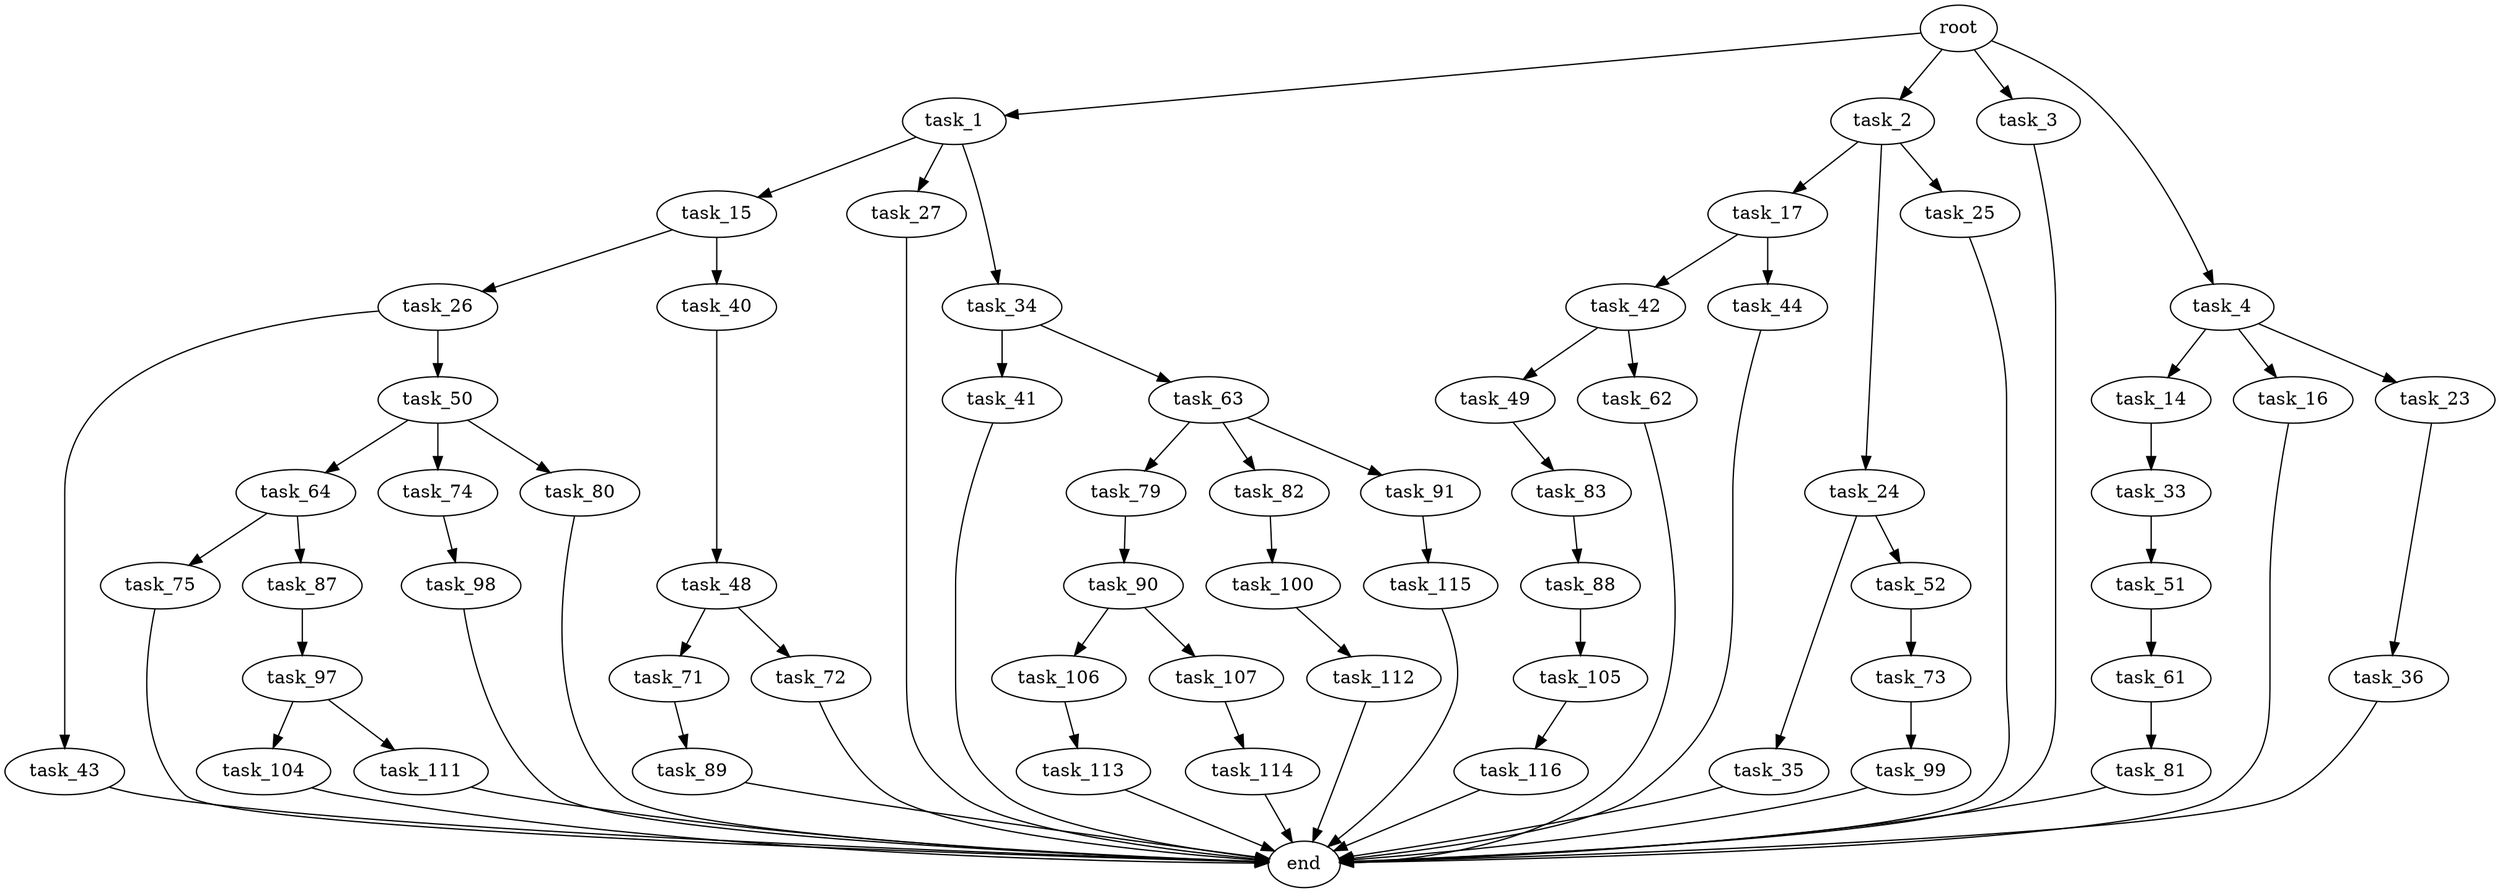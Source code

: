 digraph G {
  root [size="0.000000"];
  task_1 [size="141863554164.000000"];
  task_2 [size="549755813888.000000"];
  task_3 [size="87849442903.000000"];
  task_4 [size="437302586200.000000"];
  task_15 [size="213040859518.000000"];
  task_27 [size="68719476736.000000"];
  task_34 [size="413004339218.000000"];
  task_17 [size="549755813888.000000"];
  task_24 [size="249017505143.000000"];
  task_25 [size="68719476736.000000"];
  end [size="0.000000"];
  task_14 [size="17219001187.000000"];
  task_16 [size="1405203115.000000"];
  task_23 [size="17939963989.000000"];
  task_33 [size="579207584787.000000"];
  task_26 [size="8589934592.000000"];
  task_40 [size="134217728000.000000"];
  task_42 [size="1490409855.000000"];
  task_44 [size="282060207732.000000"];
  task_36 [size="369039174486.000000"];
  task_35 [size="28991029248.000000"];
  task_52 [size="1420274587.000000"];
  task_43 [size="68719476736.000000"];
  task_50 [size="1073741824000.000000"];
  task_51 [size="25237664841.000000"];
  task_41 [size="1073741824000.000000"];
  task_63 [size="1073741824000.000000"];
  task_48 [size="223116161093.000000"];
  task_49 [size="593898124240.000000"];
  task_62 [size="6703495872.000000"];
  task_71 [size="11339749054.000000"];
  task_72 [size="266388170165.000000"];
  task_83 [size="19605734056.000000"];
  task_64 [size="128700707040.000000"];
  task_74 [size="4214769122.000000"];
  task_80 [size="882918426312.000000"];
  task_61 [size="854867396.000000"];
  task_73 [size="43062759744.000000"];
  task_81 [size="287318776576.000000"];
  task_79 [size="618560100121.000000"];
  task_82 [size="892224989.000000"];
  task_91 [size="231928233984.000000"];
  task_75 [size="68719476736.000000"];
  task_87 [size="597769331117.000000"];
  task_89 [size="68719476736.000000"];
  task_99 [size="149559729420.000000"];
  task_98 [size="782757789696.000000"];
  task_90 [size="37473386134.000000"];
  task_100 [size="84642161628.000000"];
  task_88 [size="368293445632.000000"];
  task_97 [size="4267580824.000000"];
  task_105 [size="824195879156.000000"];
  task_106 [size="8589934592.000000"];
  task_107 [size="231928233984.000000"];
  task_115 [size="110265334997.000000"];
  task_104 [size="68719476736.000000"];
  task_111 [size="638048494268.000000"];
  task_112 [size="43329483144.000000"];
  task_116 [size="231928233984.000000"];
  task_113 [size="134217728000.000000"];
  task_114 [size="134217728000.000000"];

  root -> task_1 [size="1.000000"];
  root -> task_2 [size="1.000000"];
  root -> task_3 [size="1.000000"];
  root -> task_4 [size="1.000000"];
  task_1 -> task_15 [size="134217728.000000"];
  task_1 -> task_27 [size="134217728.000000"];
  task_1 -> task_34 [size="134217728.000000"];
  task_2 -> task_17 [size="536870912.000000"];
  task_2 -> task_24 [size="536870912.000000"];
  task_2 -> task_25 [size="536870912.000000"];
  task_3 -> end [size="1.000000"];
  task_4 -> task_14 [size="301989888.000000"];
  task_4 -> task_16 [size="301989888.000000"];
  task_4 -> task_23 [size="301989888.000000"];
  task_15 -> task_26 [size="679477248.000000"];
  task_15 -> task_40 [size="679477248.000000"];
  task_27 -> end [size="1.000000"];
  task_34 -> task_41 [size="411041792.000000"];
  task_34 -> task_63 [size="411041792.000000"];
  task_17 -> task_42 [size="536870912.000000"];
  task_17 -> task_44 [size="536870912.000000"];
  task_24 -> task_35 [size="301989888.000000"];
  task_24 -> task_52 [size="301989888.000000"];
  task_25 -> end [size="1.000000"];
  task_14 -> task_33 [size="301989888.000000"];
  task_16 -> end [size="1.000000"];
  task_23 -> task_36 [size="411041792.000000"];
  task_33 -> task_51 [size="838860800.000000"];
  task_26 -> task_43 [size="33554432.000000"];
  task_26 -> task_50 [size="33554432.000000"];
  task_40 -> task_48 [size="209715200.000000"];
  task_42 -> task_49 [size="33554432.000000"];
  task_42 -> task_62 [size="33554432.000000"];
  task_44 -> end [size="1.000000"];
  task_36 -> end [size="1.000000"];
  task_35 -> end [size="1.000000"];
  task_52 -> task_73 [size="33554432.000000"];
  task_43 -> end [size="1.000000"];
  task_50 -> task_64 [size="838860800.000000"];
  task_50 -> task_74 [size="838860800.000000"];
  task_50 -> task_80 [size="838860800.000000"];
  task_51 -> task_61 [size="838860800.000000"];
  task_41 -> end [size="1.000000"];
  task_63 -> task_79 [size="838860800.000000"];
  task_63 -> task_82 [size="838860800.000000"];
  task_63 -> task_91 [size="838860800.000000"];
  task_48 -> task_71 [size="301989888.000000"];
  task_48 -> task_72 [size="301989888.000000"];
  task_49 -> task_83 [size="679477248.000000"];
  task_62 -> end [size="1.000000"];
  task_71 -> task_89 [size="679477248.000000"];
  task_72 -> end [size="1.000000"];
  task_83 -> task_88 [size="838860800.000000"];
  task_64 -> task_75 [size="134217728.000000"];
  task_64 -> task_87 [size="134217728.000000"];
  task_74 -> task_98 [size="134217728.000000"];
  task_80 -> end [size="1.000000"];
  task_61 -> task_81 [size="33554432.000000"];
  task_73 -> task_99 [size="679477248.000000"];
  task_81 -> end [size="1.000000"];
  task_79 -> task_90 [size="411041792.000000"];
  task_82 -> task_100 [size="75497472.000000"];
  task_91 -> task_115 [size="301989888.000000"];
  task_75 -> end [size="1.000000"];
  task_87 -> task_97 [size="679477248.000000"];
  task_89 -> end [size="1.000000"];
  task_99 -> end [size="1.000000"];
  task_98 -> end [size="1.000000"];
  task_90 -> task_106 [size="679477248.000000"];
  task_90 -> task_107 [size="679477248.000000"];
  task_100 -> task_112 [size="134217728.000000"];
  task_88 -> task_105 [size="411041792.000000"];
  task_97 -> task_104 [size="75497472.000000"];
  task_97 -> task_111 [size="75497472.000000"];
  task_105 -> task_116 [size="536870912.000000"];
  task_106 -> task_113 [size="33554432.000000"];
  task_107 -> task_114 [size="301989888.000000"];
  task_115 -> end [size="1.000000"];
  task_104 -> end [size="1.000000"];
  task_111 -> end [size="1.000000"];
  task_112 -> end [size="1.000000"];
  task_116 -> end [size="1.000000"];
  task_113 -> end [size="1.000000"];
  task_114 -> end [size="1.000000"];
}
